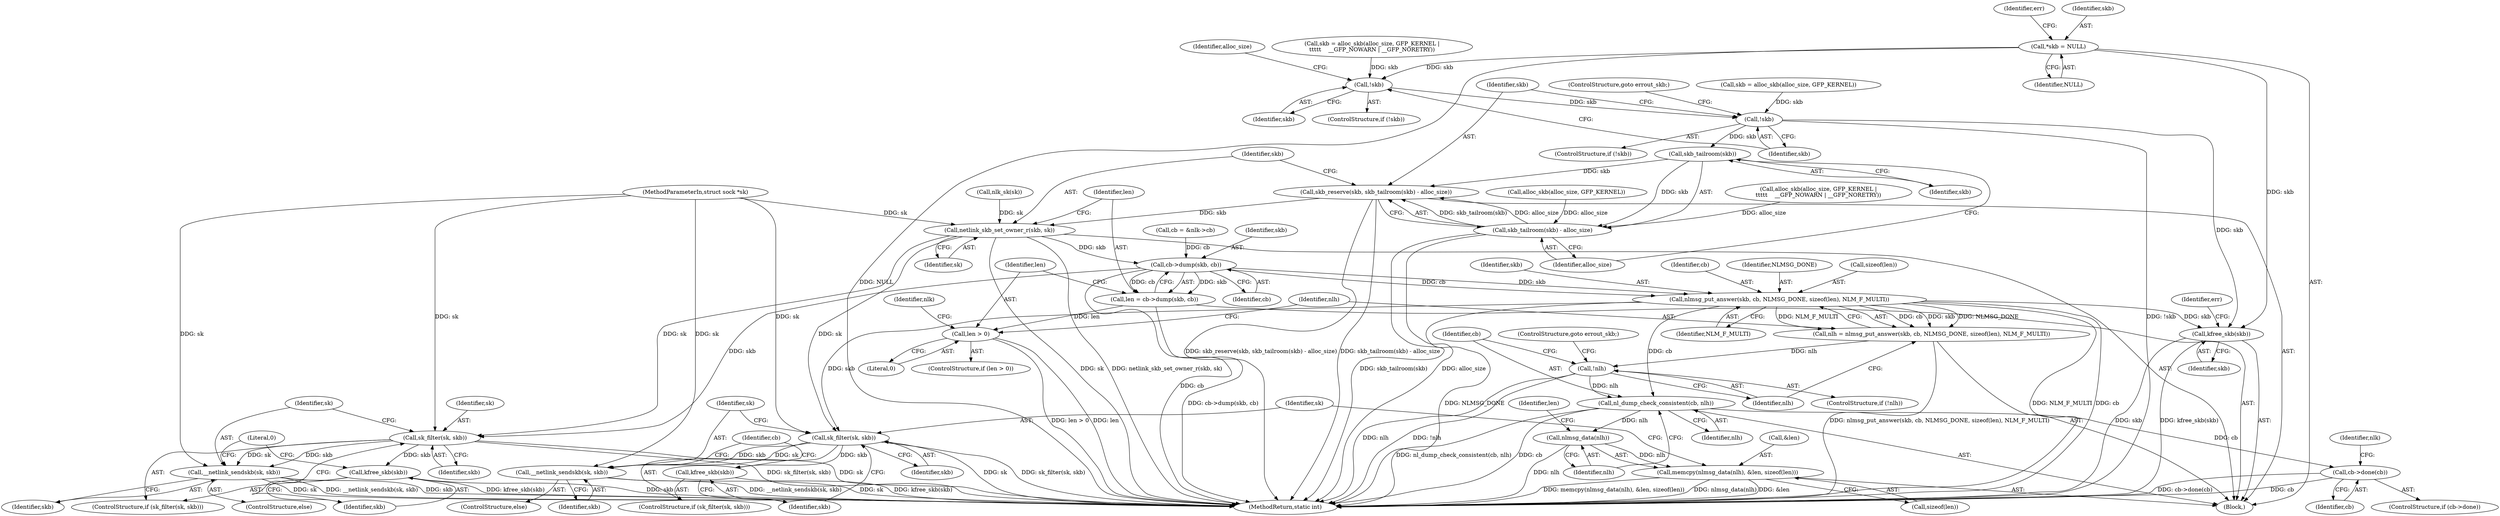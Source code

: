 digraph "0_linux_92964c79b357efd980812c4de5c1fd2ec8bb5520@pointer" {
"1000112" [label="(Call,*skb = NULL)"];
"1000187" [label="(Call,!skb)"];
"1000199" [label="(Call,!skb)"];
"1000205" [label="(Call,skb_tailroom(skb))"];
"1000202" [label="(Call,skb_reserve(skb, skb_tailroom(skb) - alloc_size))"];
"1000208" [label="(Call,netlink_skb_set_owner_r(skb, sk))"];
"1000213" [label="(Call,cb->dump(skb, cb))"];
"1000211" [label="(Call,len = cb->dump(skb, cb))"];
"1000217" [label="(Call,len > 0)"];
"1000226" [label="(Call,sk_filter(sk, skb))"];
"1000229" [label="(Call,kfree_skb(skb))"];
"1000232" [label="(Call,__netlink_sendskb(sk, skb))"];
"1000239" [label="(Call,nlmsg_put_answer(skb, cb, NLMSG_DONE, sizeof(len), NLM_F_MULTI))"];
"1000237" [label="(Call,nlh = nlmsg_put_answer(skb, cb, NLMSG_DONE, sizeof(len), NLM_F_MULTI))"];
"1000247" [label="(Call,!nlh)"];
"1000250" [label="(Call,nl_dump_check_consistent(cb, nlh))"];
"1000254" [label="(Call,nlmsg_data(nlh))"];
"1000253" [label="(Call,memcpy(nlmsg_data(nlh), &len, sizeof(len)))"];
"1000274" [label="(Call,cb->done(cb))"];
"1000261" [label="(Call,sk_filter(sk, skb))"];
"1000264" [label="(Call,kfree_skb(skb))"];
"1000267" [label="(Call,__netlink_sendskb(sk, skb))"];
"1000306" [label="(Call,kfree_skb(skb))"];
"1000204" [label="(Call,skb_tailroom(skb) - alloc_size)"];
"1000108" [label="(Call,nlk_sk(sk))"];
"1000249" [label="(ControlStructure,goto errout_skb;)"];
"1000265" [label="(Identifier,skb)"];
"1000274" [label="(Call,cb->done(cb))"];
"1000199" [label="(Call,!skb)"];
"1000243" [label="(Call,sizeof(len))"];
"1000114" [label="(Identifier,NULL)"];
"1000120" [label="(Identifier,err)"];
"1000207" [label="(Identifier,alloc_size)"];
"1000230" [label="(Identifier,skb)"];
"1000191" [label="(Identifier,alloc_size)"];
"1000254" [label="(Call,nlmsg_data(nlh))"];
"1000187" [label="(Call,!skb)"];
"1000218" [label="(Identifier,len)"];
"1000103" [label="(MethodParameterIn,struct sock *sk)"];
"1000104" [label="(Block,)"];
"1000309" [label="(Identifier,err)"];
"1000188" [label="(Identifier,skb)"];
"1000226" [label="(Call,sk_filter(sk, skb))"];
"1000307" [label="(Identifier,skb)"];
"1000206" [label="(Identifier,skb)"];
"1000204" [label="(Call,skb_tailroom(skb) - alloc_size)"];
"1000179" [label="(Call,alloc_skb(alloc_size, GFP_KERNEL |\n\t\t\t\t\t    __GFP_NOWARN | __GFP_NORETRY))"];
"1000232" [label="(Call,__netlink_sendskb(sk, skb))"];
"1000266" [label="(ControlStructure,else)"];
"1000275" [label="(Identifier,cb)"];
"1000212" [label="(Identifier,len)"];
"1000205" [label="(Call,skb_tailroom(skb))"];
"1000253" [label="(Call,memcpy(nlmsg_data(nlh), &len, sizeof(len)))"];
"1000236" [label="(Literal,0)"];
"1000256" [label="(Call,&len)"];
"1000255" [label="(Identifier,nlh)"];
"1000112" [label="(Call,*skb = NULL)"];
"1000227" [label="(Identifier,sk)"];
"1000200" [label="(Identifier,skb)"];
"1000216" [label="(ControlStructure,if (len > 0))"];
"1000246" [label="(ControlStructure,if (!nlh))"];
"1000238" [label="(Identifier,nlh)"];
"1000231" [label="(ControlStructure,else)"];
"1000217" [label="(Call,len > 0)"];
"1000201" [label="(ControlStructure,goto errout_skb;)"];
"1000234" [label="(Identifier,skb)"];
"1000209" [label="(Identifier,skb)"];
"1000268" [label="(Identifier,sk)"];
"1000151" [label="(Call,cb = &nlk->cb)"];
"1000237" [label="(Call,nlh = nlmsg_put_answer(skb, cb, NLMSG_DONE, sizeof(len), NLM_F_MULTI))"];
"1000264" [label="(Call,kfree_skb(skb))"];
"1000270" [label="(ControlStructure,if (cb->done))"];
"1000240" [label="(Identifier,skb)"];
"1000113" [label="(Identifier,skb)"];
"1000193" [label="(Call,skb = alloc_skb(alloc_size, GFP_KERNEL))"];
"1000186" [label="(ControlStructure,if (!skb))"];
"1000208" [label="(Call,netlink_skb_set_owner_r(skb, sk))"];
"1000257" [label="(Identifier,len)"];
"1000211" [label="(Call,len = cb->dump(skb, cb))"];
"1000263" [label="(Identifier,skb)"];
"1000241" [label="(Identifier,cb)"];
"1000272" [label="(Identifier,cb)"];
"1000198" [label="(ControlStructure,if (!skb))"];
"1000239" [label="(Call,nlmsg_put_answer(skb, cb, NLMSG_DONE, sizeof(len), NLM_F_MULTI))"];
"1000310" [label="(MethodReturn,static int)"];
"1000195" [label="(Call,alloc_skb(alloc_size, GFP_KERNEL))"];
"1000210" [label="(Identifier,sk)"];
"1000214" [label="(Identifier,skb)"];
"1000203" [label="(Identifier,skb)"];
"1000177" [label="(Call,skb = alloc_skb(alloc_size, GFP_KERNEL |\n\t\t\t\t\t    __GFP_NOWARN | __GFP_NORETRY))"];
"1000233" [label="(Identifier,sk)"];
"1000252" [label="(Identifier,nlh)"];
"1000202" [label="(Call,skb_reserve(skb, skb_tailroom(skb) - alloc_size))"];
"1000248" [label="(Identifier,nlh)"];
"1000247" [label="(Call,!nlh)"];
"1000219" [label="(Literal,0)"];
"1000267" [label="(Call,__netlink_sendskb(sk, skb))"];
"1000223" [label="(Identifier,nlk)"];
"1000242" [label="(Identifier,NLMSG_DONE)"];
"1000278" [label="(Identifier,nlk)"];
"1000251" [label="(Identifier,cb)"];
"1000225" [label="(ControlStructure,if (sk_filter(sk, skb)))"];
"1000213" [label="(Call,cb->dump(skb, cb))"];
"1000258" [label="(Call,sizeof(len))"];
"1000260" [label="(ControlStructure,if (sk_filter(sk, skb)))"];
"1000262" [label="(Identifier,sk)"];
"1000306" [label="(Call,kfree_skb(skb))"];
"1000269" [label="(Identifier,skb)"];
"1000228" [label="(Identifier,skb)"];
"1000261" [label="(Call,sk_filter(sk, skb))"];
"1000245" [label="(Identifier,NLM_F_MULTI)"];
"1000250" [label="(Call,nl_dump_check_consistent(cb, nlh))"];
"1000215" [label="(Identifier,cb)"];
"1000229" [label="(Call,kfree_skb(skb))"];
"1000112" -> "1000104"  [label="AST: "];
"1000112" -> "1000114"  [label="CFG: "];
"1000113" -> "1000112"  [label="AST: "];
"1000114" -> "1000112"  [label="AST: "];
"1000120" -> "1000112"  [label="CFG: "];
"1000112" -> "1000310"  [label="DDG: NULL"];
"1000112" -> "1000187"  [label="DDG: skb"];
"1000112" -> "1000306"  [label="DDG: skb"];
"1000187" -> "1000186"  [label="AST: "];
"1000187" -> "1000188"  [label="CFG: "];
"1000188" -> "1000187"  [label="AST: "];
"1000191" -> "1000187"  [label="CFG: "];
"1000200" -> "1000187"  [label="CFG: "];
"1000177" -> "1000187"  [label="DDG: skb"];
"1000187" -> "1000199"  [label="DDG: skb"];
"1000199" -> "1000198"  [label="AST: "];
"1000199" -> "1000200"  [label="CFG: "];
"1000200" -> "1000199"  [label="AST: "];
"1000201" -> "1000199"  [label="CFG: "];
"1000203" -> "1000199"  [label="CFG: "];
"1000199" -> "1000310"  [label="DDG: !skb"];
"1000193" -> "1000199"  [label="DDG: skb"];
"1000199" -> "1000205"  [label="DDG: skb"];
"1000199" -> "1000306"  [label="DDG: skb"];
"1000205" -> "1000204"  [label="AST: "];
"1000205" -> "1000206"  [label="CFG: "];
"1000206" -> "1000205"  [label="AST: "];
"1000207" -> "1000205"  [label="CFG: "];
"1000205" -> "1000202"  [label="DDG: skb"];
"1000205" -> "1000204"  [label="DDG: skb"];
"1000202" -> "1000104"  [label="AST: "];
"1000202" -> "1000204"  [label="CFG: "];
"1000203" -> "1000202"  [label="AST: "];
"1000204" -> "1000202"  [label="AST: "];
"1000209" -> "1000202"  [label="CFG: "];
"1000202" -> "1000310"  [label="DDG: skb_tailroom(skb) - alloc_size"];
"1000202" -> "1000310"  [label="DDG: skb_reserve(skb, skb_tailroom(skb) - alloc_size)"];
"1000204" -> "1000202"  [label="DDG: skb_tailroom(skb)"];
"1000204" -> "1000202"  [label="DDG: alloc_size"];
"1000202" -> "1000208"  [label="DDG: skb"];
"1000208" -> "1000104"  [label="AST: "];
"1000208" -> "1000210"  [label="CFG: "];
"1000209" -> "1000208"  [label="AST: "];
"1000210" -> "1000208"  [label="AST: "];
"1000212" -> "1000208"  [label="CFG: "];
"1000208" -> "1000310"  [label="DDG: sk"];
"1000208" -> "1000310"  [label="DDG: netlink_skb_set_owner_r(skb, sk)"];
"1000108" -> "1000208"  [label="DDG: sk"];
"1000103" -> "1000208"  [label="DDG: sk"];
"1000208" -> "1000213"  [label="DDG: skb"];
"1000208" -> "1000226"  [label="DDG: sk"];
"1000208" -> "1000261"  [label="DDG: sk"];
"1000213" -> "1000211"  [label="AST: "];
"1000213" -> "1000215"  [label="CFG: "];
"1000214" -> "1000213"  [label="AST: "];
"1000215" -> "1000213"  [label="AST: "];
"1000211" -> "1000213"  [label="CFG: "];
"1000213" -> "1000310"  [label="DDG: cb"];
"1000213" -> "1000211"  [label="DDG: skb"];
"1000213" -> "1000211"  [label="DDG: cb"];
"1000151" -> "1000213"  [label="DDG: cb"];
"1000213" -> "1000226"  [label="DDG: skb"];
"1000213" -> "1000239"  [label="DDG: skb"];
"1000213" -> "1000239"  [label="DDG: cb"];
"1000211" -> "1000104"  [label="AST: "];
"1000212" -> "1000211"  [label="AST: "];
"1000218" -> "1000211"  [label="CFG: "];
"1000211" -> "1000310"  [label="DDG: cb->dump(skb, cb)"];
"1000211" -> "1000217"  [label="DDG: len"];
"1000217" -> "1000216"  [label="AST: "];
"1000217" -> "1000219"  [label="CFG: "];
"1000218" -> "1000217"  [label="AST: "];
"1000219" -> "1000217"  [label="AST: "];
"1000223" -> "1000217"  [label="CFG: "];
"1000238" -> "1000217"  [label="CFG: "];
"1000217" -> "1000310"  [label="DDG: len > 0"];
"1000217" -> "1000310"  [label="DDG: len"];
"1000226" -> "1000225"  [label="AST: "];
"1000226" -> "1000228"  [label="CFG: "];
"1000227" -> "1000226"  [label="AST: "];
"1000228" -> "1000226"  [label="AST: "];
"1000230" -> "1000226"  [label="CFG: "];
"1000233" -> "1000226"  [label="CFG: "];
"1000226" -> "1000310"  [label="DDG: sk_filter(sk, skb)"];
"1000226" -> "1000310"  [label="DDG: sk"];
"1000103" -> "1000226"  [label="DDG: sk"];
"1000226" -> "1000229"  [label="DDG: skb"];
"1000226" -> "1000232"  [label="DDG: sk"];
"1000226" -> "1000232"  [label="DDG: skb"];
"1000229" -> "1000225"  [label="AST: "];
"1000229" -> "1000230"  [label="CFG: "];
"1000230" -> "1000229"  [label="AST: "];
"1000236" -> "1000229"  [label="CFG: "];
"1000229" -> "1000310"  [label="DDG: kfree_skb(skb)"];
"1000229" -> "1000310"  [label="DDG: skb"];
"1000232" -> "1000231"  [label="AST: "];
"1000232" -> "1000234"  [label="CFG: "];
"1000233" -> "1000232"  [label="AST: "];
"1000234" -> "1000232"  [label="AST: "];
"1000236" -> "1000232"  [label="CFG: "];
"1000232" -> "1000310"  [label="DDG: sk"];
"1000232" -> "1000310"  [label="DDG: __netlink_sendskb(sk, skb)"];
"1000232" -> "1000310"  [label="DDG: skb"];
"1000103" -> "1000232"  [label="DDG: sk"];
"1000239" -> "1000237"  [label="AST: "];
"1000239" -> "1000245"  [label="CFG: "];
"1000240" -> "1000239"  [label="AST: "];
"1000241" -> "1000239"  [label="AST: "];
"1000242" -> "1000239"  [label="AST: "];
"1000243" -> "1000239"  [label="AST: "];
"1000245" -> "1000239"  [label="AST: "];
"1000237" -> "1000239"  [label="CFG: "];
"1000239" -> "1000310"  [label="DDG: NLMSG_DONE"];
"1000239" -> "1000310"  [label="DDG: NLM_F_MULTI"];
"1000239" -> "1000310"  [label="DDG: cb"];
"1000239" -> "1000237"  [label="DDG: cb"];
"1000239" -> "1000237"  [label="DDG: skb"];
"1000239" -> "1000237"  [label="DDG: NLMSG_DONE"];
"1000239" -> "1000237"  [label="DDG: NLM_F_MULTI"];
"1000239" -> "1000250"  [label="DDG: cb"];
"1000239" -> "1000261"  [label="DDG: skb"];
"1000239" -> "1000306"  [label="DDG: skb"];
"1000237" -> "1000104"  [label="AST: "];
"1000238" -> "1000237"  [label="AST: "];
"1000248" -> "1000237"  [label="CFG: "];
"1000237" -> "1000310"  [label="DDG: nlmsg_put_answer(skb, cb, NLMSG_DONE, sizeof(len), NLM_F_MULTI)"];
"1000237" -> "1000247"  [label="DDG: nlh"];
"1000247" -> "1000246"  [label="AST: "];
"1000247" -> "1000248"  [label="CFG: "];
"1000248" -> "1000247"  [label="AST: "];
"1000249" -> "1000247"  [label="CFG: "];
"1000251" -> "1000247"  [label="CFG: "];
"1000247" -> "1000310"  [label="DDG: nlh"];
"1000247" -> "1000310"  [label="DDG: !nlh"];
"1000247" -> "1000250"  [label="DDG: nlh"];
"1000250" -> "1000104"  [label="AST: "];
"1000250" -> "1000252"  [label="CFG: "];
"1000251" -> "1000250"  [label="AST: "];
"1000252" -> "1000250"  [label="AST: "];
"1000255" -> "1000250"  [label="CFG: "];
"1000250" -> "1000310"  [label="DDG: cb"];
"1000250" -> "1000310"  [label="DDG: nl_dump_check_consistent(cb, nlh)"];
"1000250" -> "1000254"  [label="DDG: nlh"];
"1000250" -> "1000274"  [label="DDG: cb"];
"1000254" -> "1000253"  [label="AST: "];
"1000254" -> "1000255"  [label="CFG: "];
"1000255" -> "1000254"  [label="AST: "];
"1000257" -> "1000254"  [label="CFG: "];
"1000254" -> "1000310"  [label="DDG: nlh"];
"1000254" -> "1000253"  [label="DDG: nlh"];
"1000253" -> "1000104"  [label="AST: "];
"1000253" -> "1000258"  [label="CFG: "];
"1000256" -> "1000253"  [label="AST: "];
"1000258" -> "1000253"  [label="AST: "];
"1000262" -> "1000253"  [label="CFG: "];
"1000253" -> "1000310"  [label="DDG: memcpy(nlmsg_data(nlh), &len, sizeof(len))"];
"1000253" -> "1000310"  [label="DDG: nlmsg_data(nlh)"];
"1000253" -> "1000310"  [label="DDG: &len"];
"1000274" -> "1000270"  [label="AST: "];
"1000274" -> "1000275"  [label="CFG: "];
"1000275" -> "1000274"  [label="AST: "];
"1000278" -> "1000274"  [label="CFG: "];
"1000274" -> "1000310"  [label="DDG: cb"];
"1000274" -> "1000310"  [label="DDG: cb->done(cb)"];
"1000261" -> "1000260"  [label="AST: "];
"1000261" -> "1000263"  [label="CFG: "];
"1000262" -> "1000261"  [label="AST: "];
"1000263" -> "1000261"  [label="AST: "];
"1000265" -> "1000261"  [label="CFG: "];
"1000268" -> "1000261"  [label="CFG: "];
"1000261" -> "1000310"  [label="DDG: sk"];
"1000261" -> "1000310"  [label="DDG: sk_filter(sk, skb)"];
"1000103" -> "1000261"  [label="DDG: sk"];
"1000261" -> "1000264"  [label="DDG: skb"];
"1000261" -> "1000267"  [label="DDG: sk"];
"1000261" -> "1000267"  [label="DDG: skb"];
"1000264" -> "1000260"  [label="AST: "];
"1000264" -> "1000265"  [label="CFG: "];
"1000265" -> "1000264"  [label="AST: "];
"1000272" -> "1000264"  [label="CFG: "];
"1000264" -> "1000310"  [label="DDG: kfree_skb(skb)"];
"1000267" -> "1000266"  [label="AST: "];
"1000267" -> "1000269"  [label="CFG: "];
"1000268" -> "1000267"  [label="AST: "];
"1000269" -> "1000267"  [label="AST: "];
"1000272" -> "1000267"  [label="CFG: "];
"1000267" -> "1000310"  [label="DDG: sk"];
"1000267" -> "1000310"  [label="DDG: __netlink_sendskb(sk, skb)"];
"1000103" -> "1000267"  [label="DDG: sk"];
"1000306" -> "1000104"  [label="AST: "];
"1000306" -> "1000307"  [label="CFG: "];
"1000307" -> "1000306"  [label="AST: "];
"1000309" -> "1000306"  [label="CFG: "];
"1000306" -> "1000310"  [label="DDG: skb"];
"1000306" -> "1000310"  [label="DDG: kfree_skb(skb)"];
"1000204" -> "1000207"  [label="CFG: "];
"1000207" -> "1000204"  [label="AST: "];
"1000204" -> "1000310"  [label="DDG: alloc_size"];
"1000204" -> "1000310"  [label="DDG: skb_tailroom(skb)"];
"1000179" -> "1000204"  [label="DDG: alloc_size"];
"1000195" -> "1000204"  [label="DDG: alloc_size"];
}
